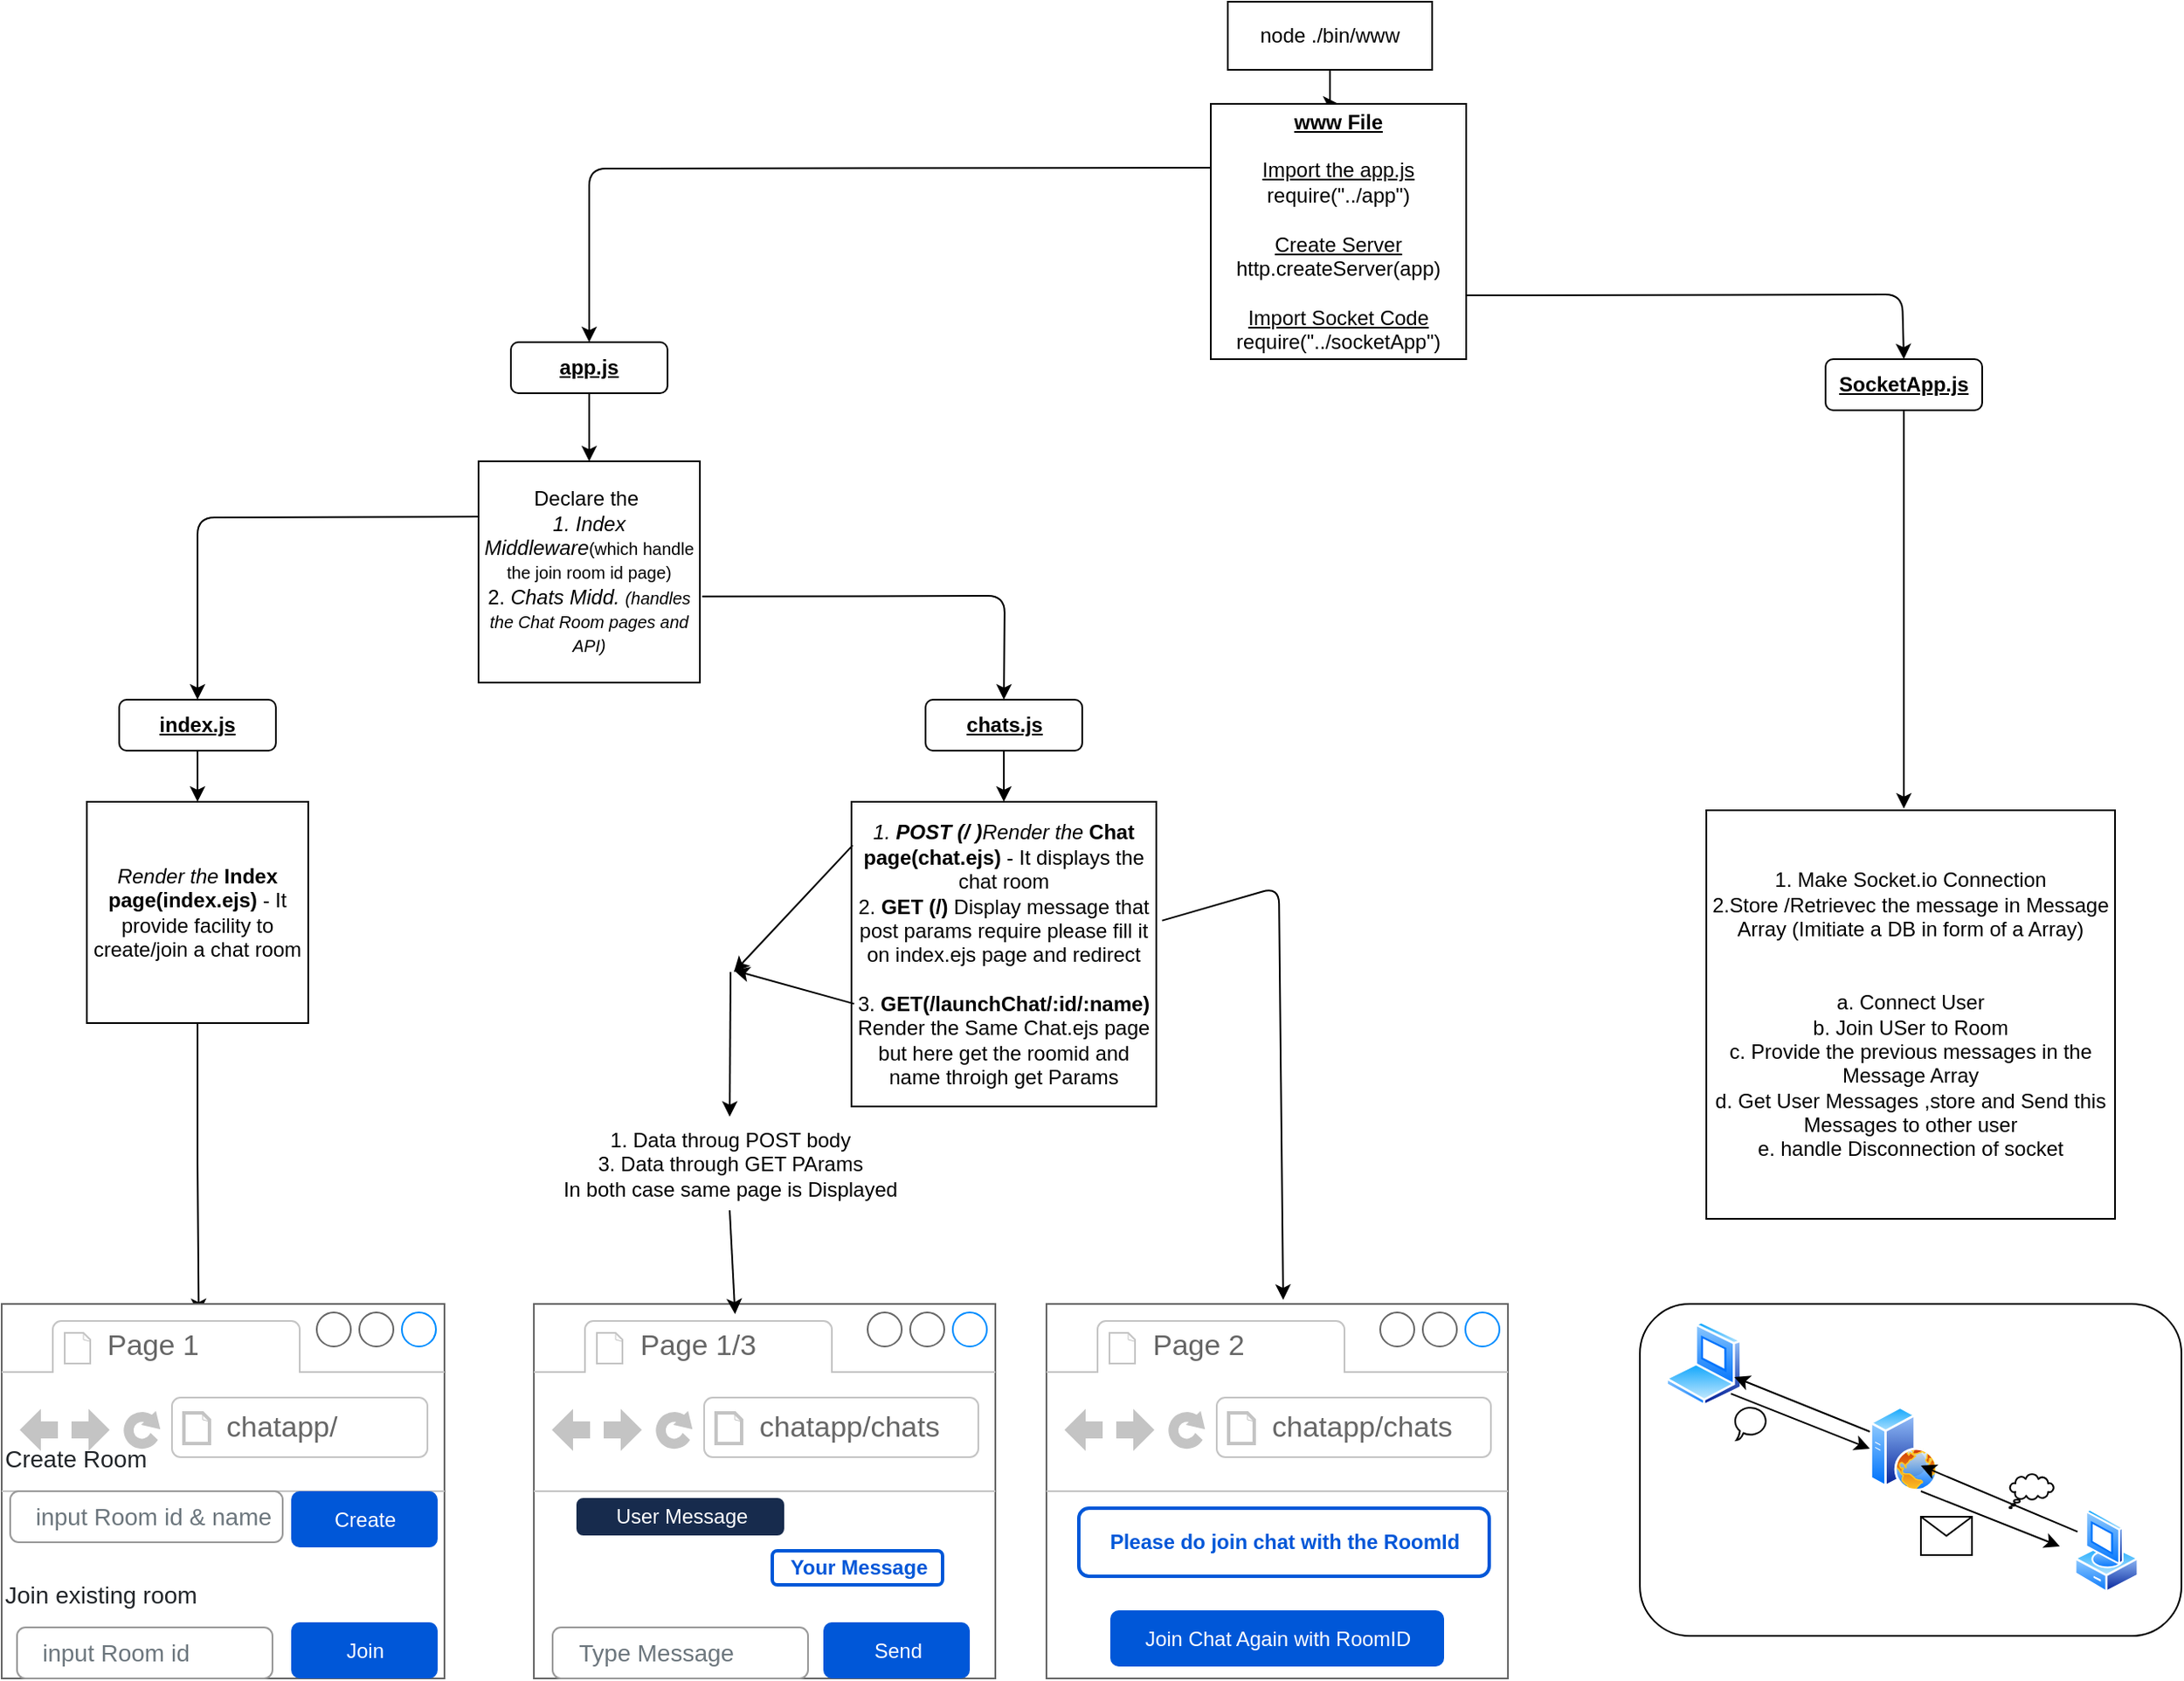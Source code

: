 <mxfile version="14.6.6" type="device"><diagram id="C1rQftQVvIcuRzqOdbeM" name="Page-1"><mxGraphModel dx="5002" dy="2320" grid="1" gridSize="10" guides="1" tooltips="1" connect="1" arrows="1" fold="1" page="1" pageScale="1" pageWidth="850" pageHeight="1100" math="0" shadow="0"><root><mxCell id="0"/><mxCell id="1" parent="0"/><mxCell id="ckV2YF3oDGKMUXoVHQ5s-83" style="edgeStyle=orthogonalEdgeStyle;rounded=0;orthogonalLoop=1;jettySize=auto;html=1;entryX=0.5;entryY=0;entryDx=0;entryDy=0;" edge="1" parent="1" source="ckV2YF3oDGKMUXoVHQ5s-1" target="ckV2YF3oDGKMUXoVHQ5s-2"><mxGeometry relative="1" as="geometry"/></mxCell><mxCell id="ckV2YF3oDGKMUXoVHQ5s-1" value="node&amp;nbsp;./bin/www" style="rounded=0;whiteSpace=wrap;html=1;" vertex="1" parent="1"><mxGeometry x="-110" y="30" width="120" height="40" as="geometry"/></mxCell><mxCell id="ckV2YF3oDGKMUXoVHQ5s-2" value="&lt;u&gt;&lt;b&gt;www File&lt;br&gt;&lt;br&gt;&lt;/b&gt;Import the app.js&lt;/u&gt;&lt;br&gt;require(&quot;../app&quot;)&lt;br&gt;&lt;br&gt;&lt;u&gt;Create Server&lt;/u&gt;&lt;br&gt;http.createServer(app)&lt;br&gt;&lt;br&gt;&lt;u&gt;Import Socket Code&lt;/u&gt;&lt;br&gt;require(&quot;../socketApp&quot;)" style="whiteSpace=wrap;html=1;aspect=fixed;" vertex="1" parent="1"><mxGeometry x="-120" y="90" width="150" height="150" as="geometry"/></mxCell><mxCell id="ckV2YF3oDGKMUXoVHQ5s-3" value="Declare the&amp;nbsp;&lt;br&gt;&lt;i&gt;1. Index Middleware&lt;/i&gt;&lt;font style=&quot;font-size: 10px&quot;&gt;(which handle the join room id page)&lt;/font&gt;&lt;br&gt;2. &lt;i&gt;Chats Midd. &lt;font style=&quot;font-size: 10px&quot;&gt;(handles the Chat Room pages and API)&lt;/font&gt;&lt;/i&gt;" style="whiteSpace=wrap;html=1;aspect=fixed;" vertex="1" parent="1"><mxGeometry x="-550" y="300" width="130" height="130" as="geometry"/></mxCell><mxCell id="ckV2YF3oDGKMUXoVHQ5s-79" style="edgeStyle=orthogonalEdgeStyle;rounded=0;orthogonalLoop=1;jettySize=auto;html=1;entryX=0.5;entryY=0;entryDx=0;entryDy=0;" edge="1" parent="1" source="ckV2YF3oDGKMUXoVHQ5s-4" target="ckV2YF3oDGKMUXoVHQ5s-3"><mxGeometry relative="1" as="geometry"/></mxCell><mxCell id="ckV2YF3oDGKMUXoVHQ5s-4" value="&lt;b&gt;&lt;u&gt;app.js&lt;/u&gt;&lt;/b&gt;" style="rounded=1;whiteSpace=wrap;html=1;" vertex="1" parent="1"><mxGeometry x="-531" y="230" width="92" height="30" as="geometry"/></mxCell><mxCell id="ckV2YF3oDGKMUXoVHQ5s-80" style="edgeStyle=orthogonalEdgeStyle;rounded=0;orthogonalLoop=1;jettySize=auto;html=1;entryX=0.5;entryY=0;entryDx=0;entryDy=0;" edge="1" parent="1" source="ckV2YF3oDGKMUXoVHQ5s-6" target="ckV2YF3oDGKMUXoVHQ5s-7"><mxGeometry relative="1" as="geometry"/></mxCell><mxCell id="ckV2YF3oDGKMUXoVHQ5s-6" value="&lt;b&gt;&lt;u&gt;index.js&lt;/u&gt;&lt;/b&gt;" style="rounded=1;whiteSpace=wrap;html=1;" vertex="1" parent="1"><mxGeometry x="-761" y="440" width="92" height="30" as="geometry"/></mxCell><mxCell id="ckV2YF3oDGKMUXoVHQ5s-81" style="edgeStyle=orthogonalEdgeStyle;rounded=0;orthogonalLoop=1;jettySize=auto;html=1;entryX=0.452;entryY=0.027;entryDx=0;entryDy=0;entryPerimeter=0;" edge="1" parent="1" source="ckV2YF3oDGKMUXoVHQ5s-7" target="ckV2YF3oDGKMUXoVHQ5s-8"><mxGeometry relative="1" as="geometry"/></mxCell><mxCell id="ckV2YF3oDGKMUXoVHQ5s-7" value="&lt;i&gt;Render the&lt;/i&gt;&lt;b&gt; Index page(index.ejs)&lt;/b&gt; - It provide facility to create/join a chat room" style="whiteSpace=wrap;html=1;aspect=fixed;" vertex="1" parent="1"><mxGeometry x="-780" y="500" width="130" height="130" as="geometry"/></mxCell><mxCell id="ckV2YF3oDGKMUXoVHQ5s-8" value="" style="strokeWidth=1;shadow=0;dashed=0;align=center;html=1;shape=mxgraph.mockup.containers.browserWindow;rSize=0;strokeColor=#666666;strokeColor2=#008cff;strokeColor3=#c4c4c4;mainText=,;recursiveResize=0;" vertex="1" parent="1"><mxGeometry x="-830" y="795" width="256" height="220" as="geometry"/></mxCell><mxCell id="ckV2YF3oDGKMUXoVHQ5s-9" value="Page 1" style="strokeWidth=1;shadow=0;dashed=0;align=center;html=1;shape=mxgraph.mockup.containers.anchor;fontSize=17;fontColor=#666666;align=left;" vertex="1" parent="ckV2YF3oDGKMUXoVHQ5s-8"><mxGeometry x="60" y="12" width="110" height="26" as="geometry"/></mxCell><mxCell id="ckV2YF3oDGKMUXoVHQ5s-10" value="chatapp/" style="strokeWidth=1;shadow=0;dashed=0;align=center;html=1;shape=mxgraph.mockup.containers.anchor;rSize=0;fontSize=17;fontColor=#666666;align=left;" vertex="1" parent="ckV2YF3oDGKMUXoVHQ5s-8"><mxGeometry x="130" y="60" width="110" height="26" as="geometry"/></mxCell><mxCell id="ckV2YF3oDGKMUXoVHQ5s-15" value="Create" style="rounded=1;fillColor=#0057D8;align=center;strokeColor=none;html=1;fontColor=#ffffff;fontSize=12" vertex="1" parent="ckV2YF3oDGKMUXoVHQ5s-8"><mxGeometry x="170" y="110" width="86" height="33" as="geometry"/></mxCell><mxCell id="ckV2YF3oDGKMUXoVHQ5s-21" value="Join" style="rounded=1;fillColor=#0057D8;align=center;strokeColor=none;html=1;fontColor=#ffffff;fontSize=12" vertex="1" parent="ckV2YF3oDGKMUXoVHQ5s-8"><mxGeometry x="170" y="187" width="86" height="33" as="geometry"/></mxCell><mxCell id="ckV2YF3oDGKMUXoVHQ5s-11" value="Create Room" style="fillColor=none;strokeColor=none;align=left;fontSize=14;fontColor=#212529;" vertex="1" parent="1"><mxGeometry x="-830" y="865" width="100" height="40" as="geometry"/></mxCell><mxCell id="ckV2YF3oDGKMUXoVHQ5s-12" value="input Room id &amp;amp; name" style="html=1;shadow=0;dashed=0;shape=mxgraph.bootstrap.rrect;rSize=5;fillColor=none;strokeColor=#999999;align=left;spacing=15;fontSize=14;fontColor=#6C767D;" vertex="1" parent="1"><mxGeometry width="160" height="30" relative="1" as="geometry"><mxPoint x="-825" y="905" as="offset"/></mxGeometry></mxCell><mxCell id="ckV2YF3oDGKMUXoVHQ5s-13" value="Join existing room" style="fillColor=none;strokeColor=none;align=left;fontSize=14;fontColor=#212529;" vertex="1" parent="1"><mxGeometry width="260" height="40" relative="1" as="geometry"><mxPoint x="-830" y="945" as="offset"/></mxGeometry></mxCell><mxCell id="ckV2YF3oDGKMUXoVHQ5s-14" value="input Room id" style="html=1;shadow=0;dashed=0;shape=mxgraph.bootstrap.rrect;rSize=5;fillColor=none;strokeColor=#999999;align=left;spacing=15;fontSize=14;fontColor=#6C767D;" vertex="1" parent="1"><mxGeometry width="150" height="30" relative="1" as="geometry"><mxPoint x="-821" y="985" as="offset"/></mxGeometry></mxCell><mxCell id="ckV2YF3oDGKMUXoVHQ5s-82" style="edgeStyle=orthogonalEdgeStyle;rounded=0;orthogonalLoop=1;jettySize=auto;html=1;" edge="1" parent="1" source="ckV2YF3oDGKMUXoVHQ5s-23" target="ckV2YF3oDGKMUXoVHQ5s-24"><mxGeometry relative="1" as="geometry"/></mxCell><mxCell id="ckV2YF3oDGKMUXoVHQ5s-97" style="edgeStyle=orthogonalEdgeStyle;rounded=0;orthogonalLoop=1;jettySize=auto;html=1;exitX=0.5;exitY=1;exitDx=0;exitDy=0;" edge="1" parent="1" source="ckV2YF3oDGKMUXoVHQ5s-23"><mxGeometry relative="1" as="geometry"><mxPoint x="-241.667" y="460" as="targetPoint"/></mxGeometry></mxCell><mxCell id="ckV2YF3oDGKMUXoVHQ5s-23" value="&lt;b&gt;&lt;u&gt;chats.js&lt;/u&gt;&lt;/b&gt;" style="rounded=1;whiteSpace=wrap;html=1;" vertex="1" parent="1"><mxGeometry x="-287.5" y="440" width="92" height="30" as="geometry"/></mxCell><mxCell id="ckV2YF3oDGKMUXoVHQ5s-24" value="&lt;i&gt;1. &lt;b&gt;POST (/ )&lt;/b&gt;Render the&lt;/i&gt;&lt;b&gt; Chat page(chat.ejs)&lt;/b&gt; - It displays the chat room&lt;br&gt;2.&lt;b&gt; GET (/)&lt;/b&gt; Display message that post params require please fill it on index.ejs page and redirect&lt;br&gt;&lt;br&gt;3. &lt;b&gt;GET(/launchChat/:id/:name)&lt;/b&gt;&lt;br&gt;Render the Same Chat.ejs page but here get the roomid and name throigh get Params&lt;br&gt;" style="whiteSpace=wrap;html=1;aspect=fixed;" vertex="1" parent="1"><mxGeometry x="-331" y="500" width="179" height="179" as="geometry"/></mxCell><mxCell id="ckV2YF3oDGKMUXoVHQ5s-30" value="" style="strokeWidth=1;shadow=0;dashed=0;align=center;html=1;shape=mxgraph.mockup.containers.browserWindow;rSize=0;strokeColor=#666666;strokeColor2=#008cff;strokeColor3=#c4c4c4;mainText=,;recursiveResize=0;" vertex="1" parent="1"><mxGeometry x="-517.5" y="795" width="271" height="220" as="geometry"/></mxCell><mxCell id="ckV2YF3oDGKMUXoVHQ5s-31" value="Page 1/3" style="strokeWidth=1;shadow=0;dashed=0;align=center;html=1;shape=mxgraph.mockup.containers.anchor;fontSize=17;fontColor=#666666;align=left;" vertex="1" parent="ckV2YF3oDGKMUXoVHQ5s-30"><mxGeometry x="60" y="12" width="110" height="26" as="geometry"/></mxCell><mxCell id="ckV2YF3oDGKMUXoVHQ5s-32" value="chatapp/chats" style="strokeWidth=1;shadow=0;dashed=0;align=center;html=1;shape=mxgraph.mockup.containers.anchor;rSize=0;fontSize=17;fontColor=#666666;align=left;" vertex="1" parent="ckV2YF3oDGKMUXoVHQ5s-30"><mxGeometry x="130" y="60" width="110" height="26" as="geometry"/></mxCell><mxCell id="ckV2YF3oDGKMUXoVHQ5s-34" value="&lt;span style=&quot;color: rgba(0 , 0 , 0 , 0) ; font-family: monospace ; font-size: 0px&quot;&gt;%3CmxGraphModel%3E%3Croot%3E%3CmxCell%20id%3D%220%22%2F%3E%3CmxCell%20id%3D%221%22%20parent%3D%220%22%2F%3E%3CmxCell%20id%3D%222%22%20value%3D%22%22%20style%3D%22strokeWidth%3D1%3Bshadow%3D0%3Bdashed%3D0%3Balign%3Dcenter%3Bhtml%3D1%3Bshape%3Dmxgraph.mockup.containers.browserWindow%3BrSize%3D0%3BstrokeColor%3D%23666666%3BstrokeColor2%3D%23008cff%3BstrokeColor3%3D%23c4c4c4%3BmainText%3D%2C%3BrecursiveResize%3D0%3B%22%20vertex%3D%221%22%20parent%3D%221%22%3E%3CmxGeometry%20x%3D%22-100%22%20y%3D%22780%22%20width%3D%22271%22%20height%3D%22220%22%20as%3D%22geometry%22%2F%3E%3C%2FmxCell%3E%3CmxCell%20id%3D%223%22%20value%3D%22Page%201%2F3%22%20style%3D%22strokeWidth%3D1%3Bshadow%3D0%3Bdashed%3D0%3Balign%3Dcenter%3Bhtml%3D1%3Bshape%3Dmxgraph.mockup.containers.anchor%3BfontSize%3D17%3BfontColor%3D%23666666%3Balign%3Dleft%3B%22%20vertex%3D%221%22%20parent%3D%222%22%3E%3CmxGeometry%20x%3D%2260%22%20y%3D%2212%22%20width%3D%22110%22%20height%3D%2226%22%20as%3D%22geometry%22%2F%3E%3C%2FmxCell%3E%3CmxCell%20id%3D%224%22%20value%3D%22chatapp%2Fchats%22%20style%3D%22strokeWidth%3D1%3Bshadow%3D0%3Bdashed%3D0%3Balign%3Dcenter%3Bhtml%3D1%3Bshape%3Dmxgraph.mockup.containers.anchor%3BrSize%3D0%3BfontSize%3D17%3BfontColor%3D%23666666%3Balign%3Dleft%3B%22%20vertex%3D%221%22%20parent%3D%222%22%3E%3CmxGeometry%20x%3D%22130%22%20y%3D%2260%22%20width%3D%22110%22%20height%3D%2226%22%20as%3D%22geometry%22%2F%3E%3C%2FmxCell%3E%3CmxCell%20id%3D%225%22%20value%3D%22Send%22%20style%3D%22rounded%3D1%3BfillColor%3D%230057D8%3Balign%3Dcenter%3BstrokeColor%3Dnone%3Bhtml%3D1%3BfontColor%3D%23ffffff%3BfontSize%3D12%22%20vertex%3D%221%22%20parent%3D%222%22%3E%3CmxGeometry%20x%3D%22170%22%20y%3D%22187%22%20width%3D%2286%22%20height%3D%2233%22%20as%3D%22geometry%22%2F%3E%3C%2FmxCell%3E%3CmxCell%20id%3D%226%22%20value%3D%22Type%20Message%22%20style%3D%22html%3D1%3Bshadow%3D0%3Bdashed%3D0%3Bshape%3Dmxgraph.bootstrap.rrect%3BrSize%3D5%3BfillColor%3Dnone%3BstrokeColor%3D%23999999%3Balign%3Dleft%3Bspacing%3D15%3BfontSize%3D14%3BfontColor%3D%236C767D%3B%22%20vertex%3D%221%22%20parent%3D%222%22%3E%3CmxGeometry%20x%3D%2211%22%20y%3D%22190%22%20width%3D%22150%22%20height%3D%2230%22%20as%3D%22geometry%22%2F%3E%3C%2FmxCell%3E%3CmxCell%20id%3D%227%22%20value%3D%22User%20Message%22%20style%3D%22dashed%3D0%3Bhtml%3D1%3Brounded%3D1%3BfillColor%3D%23172B4D%3BstrokeColor%3D%23172B4D%3BfontSize%3D12%3Balign%3Dcenter%3BfontStyle%3D0%3BstrokeWidth%3D2%3BfontColor%3D%23ffffff%22%20vertex%3D%221%22%20parent%3D%222%22%3E%3CmxGeometry%20x%3D%2226%22%20y%3D%22115%22%20width%3D%22120%22%20height%3D%2220%22%20as%3D%22geometry%22%2F%3E%3C%2FmxCell%3E%3CmxCell%20id%3D%228%22%20value%3D%22Your%20Message%22%20style%3D%22dashed%3D0%3Bhtml%3D1%3Brounded%3D1%3BstrokeColor%3D%230057D8%3BfontSize%3D12%3Balign%3Dcenter%3BfontStyle%3D1%3BstrokeWidth%3D2%3BfontColor%3D%230057D8%22%20vertex%3D%221%22%20parent%3D%222%22%3E%3CmxGeometry%20x%3D%22140%22%20y%3D%22145%22%20width%3D%22100%22%20height%3D%2220%22%20as%3D%22geometry%22%2F%3E%3C%2FmxCell%3E%3C%2Froot%3E%3C%2FmxGraphModel%3E&lt;/span&gt;Send" style="rounded=1;fillColor=#0057D8;align=center;strokeColor=none;html=1;fontColor=#ffffff;fontSize=12" vertex="1" parent="ckV2YF3oDGKMUXoVHQ5s-30"><mxGeometry x="170" y="187" width="86" height="33" as="geometry"/></mxCell><mxCell id="ckV2YF3oDGKMUXoVHQ5s-38" value="Type Message" style="html=1;shadow=0;dashed=0;shape=mxgraph.bootstrap.rrect;rSize=5;fillColor=none;strokeColor=#999999;align=left;spacing=15;fontSize=14;fontColor=#6C767D;" vertex="1" parent="ckV2YF3oDGKMUXoVHQ5s-30"><mxGeometry x="11" y="190" width="150" height="30" as="geometry"/></mxCell><mxCell id="ckV2YF3oDGKMUXoVHQ5s-39" value="User Message" style="dashed=0;html=1;rounded=1;fillColor=#172B4D;strokeColor=#172B4D;fontSize=12;align=center;fontStyle=0;strokeWidth=2;fontColor=#ffffff" vertex="1" parent="ckV2YF3oDGKMUXoVHQ5s-30"><mxGeometry x="26" y="115" width="120" height="20" as="geometry"/></mxCell><mxCell id="ckV2YF3oDGKMUXoVHQ5s-40" value="Your Message" style="dashed=0;html=1;rounded=1;strokeColor=#0057D8;fontSize=12;align=center;fontStyle=1;strokeWidth=2;fontColor=#0057D8" vertex="1" parent="ckV2YF3oDGKMUXoVHQ5s-30"><mxGeometry x="140" y="145" width="100" height="20" as="geometry"/></mxCell><mxCell id="ckV2YF3oDGKMUXoVHQ5s-41" value="" style="strokeWidth=1;shadow=0;dashed=0;align=center;html=1;shape=mxgraph.mockup.containers.browserWindow;rSize=0;strokeColor=#666666;strokeColor2=#008cff;strokeColor3=#c4c4c4;mainText=,;recursiveResize=0;" vertex="1" parent="1"><mxGeometry x="-216.5" y="795" width="271" height="220" as="geometry"/></mxCell><mxCell id="ckV2YF3oDGKMUXoVHQ5s-42" value="Page 2" style="strokeWidth=1;shadow=0;dashed=0;align=center;html=1;shape=mxgraph.mockup.containers.anchor;fontSize=17;fontColor=#666666;align=left;" vertex="1" parent="ckV2YF3oDGKMUXoVHQ5s-41"><mxGeometry x="60" y="12" width="110" height="26" as="geometry"/></mxCell><mxCell id="ckV2YF3oDGKMUXoVHQ5s-43" value="chatapp/chats" style="strokeWidth=1;shadow=0;dashed=0;align=center;html=1;shape=mxgraph.mockup.containers.anchor;rSize=0;fontSize=17;fontColor=#666666;align=left;" vertex="1" parent="ckV2YF3oDGKMUXoVHQ5s-41"><mxGeometry x="130" y="60" width="110" height="26" as="geometry"/></mxCell><mxCell id="ckV2YF3oDGKMUXoVHQ5s-47" value="Please do join chat with the RoomId" style="dashed=0;html=1;rounded=1;strokeColor=#0057D8;fontSize=12;align=center;fontStyle=1;strokeWidth=2;fontColor=#0057D8" vertex="1" parent="ckV2YF3oDGKMUXoVHQ5s-41"><mxGeometry x="19" y="120" width="241" height="40" as="geometry"/></mxCell><mxCell id="ckV2YF3oDGKMUXoVHQ5s-59" value="Join Chat Again with RoomID" style="rounded=1;fillColor=#0057D8;align=center;strokeColor=none;html=1;fontColor=#ffffff;fontSize=12" vertex="1" parent="ckV2YF3oDGKMUXoVHQ5s-41"><mxGeometry x="37.5" y="180" width="196" height="33" as="geometry"/></mxCell><mxCell id="ckV2YF3oDGKMUXoVHQ5s-60" value="1. Data throug POST body&lt;br&gt;3. Data through GET PArams&lt;br&gt;In both case same page is Displayed" style="text;html=1;strokeColor=none;fillColor=none;align=center;verticalAlign=middle;whiteSpace=wrap;rounded=0;" vertex="1" parent="1"><mxGeometry x="-517.5" y="685" width="230" height="55" as="geometry"/></mxCell><mxCell id="ckV2YF3oDGKMUXoVHQ5s-84" style="edgeStyle=orthogonalEdgeStyle;rounded=0;orthogonalLoop=1;jettySize=auto;html=1;" edge="1" parent="1" source="ckV2YF3oDGKMUXoVHQ5s-61"><mxGeometry relative="1" as="geometry"><mxPoint x="287" y="504" as="targetPoint"/><Array as="points"><mxPoint x="287" y="504"/></Array></mxGeometry></mxCell><mxCell id="ckV2YF3oDGKMUXoVHQ5s-61" value="&lt;b&gt;&lt;u&gt;SocketApp.js&lt;/u&gt;&lt;/b&gt;" style="rounded=1;whiteSpace=wrap;html=1;" vertex="1" parent="1"><mxGeometry x="241" y="240" width="92" height="30" as="geometry"/></mxCell><mxCell id="ckV2YF3oDGKMUXoVHQ5s-62" value="1. Make Socket.io Connection&lt;br&gt;2.Store /Retrievec the message in Message Array (Imitiate a DB in form of a Array)&lt;br&gt;&lt;br&gt;&lt;br&gt;a. Connect User&lt;br&gt;b. Join USer to Room&lt;br&gt;c. Provide the previous messages in the Message Array&lt;br&gt;d. Get User Messages ,store and Send this Messages to other user&lt;br&gt;e. handle Disconnection of socket" style="whiteSpace=wrap;html=1;aspect=fixed;" vertex="1" parent="1"><mxGeometry x="171" y="505" width="240" height="240" as="geometry"/></mxCell><mxCell id="ckV2YF3oDGKMUXoVHQ5s-63" value="" style="aspect=fixed;perimeter=ellipsePerimeter;html=1;align=center;shadow=0;dashed=0;spacingTop=3;image;image=img/lib/active_directory/laptop_client.svg;" vertex="1" parent="1"><mxGeometry x="147" y="805" width="45" height="50" as="geometry"/></mxCell><mxCell id="ckV2YF3oDGKMUXoVHQ5s-64" value="" style="aspect=fixed;perimeter=ellipsePerimeter;html=1;align=center;shadow=0;dashed=0;spacingTop=3;image;image=img/lib/active_directory/vista_client.svg;" vertex="1" parent="1"><mxGeometry x="387" y="915" width="38" height="50" as="geometry"/></mxCell><mxCell id="ckV2YF3oDGKMUXoVHQ5s-67" value="" style="aspect=fixed;perimeter=ellipsePerimeter;html=1;align=center;shadow=0;dashed=0;spacingTop=3;image;image=img/lib/active_directory/web_server.svg;" vertex="1" parent="1"><mxGeometry x="267" y="855" width="40" height="50" as="geometry"/></mxCell><mxCell id="ckV2YF3oDGKMUXoVHQ5s-68" value="" style="whiteSpace=wrap;html=1;shape=mxgraph.basic.oval_callout" vertex="1" parent="1"><mxGeometry x="187" y="855" width="20" height="20" as="geometry"/></mxCell><mxCell id="ckV2YF3oDGKMUXoVHQ5s-69" value="" style="shape=message;html=1;whiteSpace=wrap;html=1;outlineConnect=0;" vertex="1" parent="1"><mxGeometry x="297" y="920" width="30" height="22.5" as="geometry"/></mxCell><mxCell id="ckV2YF3oDGKMUXoVHQ5s-70" value="" style="whiteSpace=wrap;html=1;shape=mxgraph.basic.cloud_callout" vertex="1" parent="1"><mxGeometry x="349" y="895" width="26" height="20" as="geometry"/></mxCell><mxCell id="ckV2YF3oDGKMUXoVHQ5s-71" value="" style="shape=image;html=1;verticalAlign=top;verticalLabelPosition=bottom;labelBackgroundColor=#ffffff;imageAspect=0;aspect=fixed;image=https://cdn4.iconfinder.com/data/icons/glyphs/24/icons_email-128.png" vertex="1" parent="1"><mxGeometry x="227" y="832.5" width="25" height="25" as="geometry"/></mxCell><mxCell id="ckV2YF3oDGKMUXoVHQ5s-72" value="" style="endArrow=classic;html=1;exitX=1;exitY=1;exitDx=0;exitDy=0;entryX=0;entryY=0.5;entryDx=0;entryDy=0;" edge="1" parent="1" source="ckV2YF3oDGKMUXoVHQ5s-63" target="ckV2YF3oDGKMUXoVHQ5s-67"><mxGeometry width="50" height="50" relative="1" as="geometry"><mxPoint x="407" y="940" as="sourcePoint"/><mxPoint x="457" y="890" as="targetPoint"/></mxGeometry></mxCell><mxCell id="ckV2YF3oDGKMUXoVHQ5s-73" value="" style="endArrow=classic;html=1;exitX=1;exitY=1;exitDx=0;exitDy=0;entryX=0;entryY=0.5;entryDx=0;entryDy=0;" edge="1" parent="1"><mxGeometry width="50" height="50" relative="1" as="geometry"><mxPoint x="297.002" y="905.001" as="sourcePoint"/><mxPoint x="378.55" y="937.37" as="targetPoint"/></mxGeometry></mxCell><mxCell id="ckV2YF3oDGKMUXoVHQ5s-74" value="" style="endArrow=classic;html=1;exitX=0;exitY=0.25;exitDx=0;exitDy=0;" edge="1" parent="1" source="ckV2YF3oDGKMUXoVHQ5s-64"><mxGeometry width="50" height="50" relative="1" as="geometry"><mxPoint x="307.002" y="915.001" as="sourcePoint"/><mxPoint x="297" y="890" as="targetPoint"/></mxGeometry></mxCell><mxCell id="ckV2YF3oDGKMUXoVHQ5s-78" value="" style="endArrow=classic;html=1;" edge="1" parent="1"><mxGeometry width="50" height="50" relative="1" as="geometry"><mxPoint x="267" y="870" as="sourcePoint"/><mxPoint x="187.47" y="838" as="targetPoint"/></mxGeometry></mxCell><mxCell id="ckV2YF3oDGKMUXoVHQ5s-85" value="" style="rounded=1;whiteSpace=wrap;html=1;fillColor=none;" vertex="1" parent="1"><mxGeometry x="132" y="795" width="318" height="195" as="geometry"/></mxCell><mxCell id="ckV2YF3oDGKMUXoVHQ5s-86" value="" style="endArrow=classic;html=1;entryX=0.5;entryY=0;entryDx=0;entryDy=0;exitX=0;exitY=0.25;exitDx=0;exitDy=0;" edge="1" parent="1" source="ckV2YF3oDGKMUXoVHQ5s-3" target="ckV2YF3oDGKMUXoVHQ5s-6"><mxGeometry width="50" height="50" relative="1" as="geometry"><mxPoint x="-80" y="430" as="sourcePoint"/><mxPoint x="-30" y="380" as="targetPoint"/><Array as="points"><mxPoint x="-715" y="333"/></Array></mxGeometry></mxCell><mxCell id="ckV2YF3oDGKMUXoVHQ5s-87" value="" style="endArrow=classic;html=1;exitX=1.01;exitY=0.611;exitDx=0;exitDy=0;exitPerimeter=0;entryX=0.5;entryY=0;entryDx=0;entryDy=0;" edge="1" parent="1" source="ckV2YF3oDGKMUXoVHQ5s-3" target="ckV2YF3oDGKMUXoVHQ5s-23"><mxGeometry width="50" height="50" relative="1" as="geometry"><mxPoint x="-230" y="430" as="sourcePoint"/><mxPoint x="-180" y="380" as="targetPoint"/><Array as="points"><mxPoint x="-241" y="379"/></Array></mxGeometry></mxCell><mxCell id="ckV2YF3oDGKMUXoVHQ5s-89" value="" style="endArrow=classic;html=1;exitX=0.004;exitY=0.143;exitDx=0;exitDy=0;exitPerimeter=0;" edge="1" parent="1" source="ckV2YF3oDGKMUXoVHQ5s-24"><mxGeometry width="50" height="50" relative="1" as="geometry"><mxPoint x="-230" y="670" as="sourcePoint"/><mxPoint x="-400" y="600" as="targetPoint"/></mxGeometry></mxCell><mxCell id="ckV2YF3oDGKMUXoVHQ5s-90" value="" style="endArrow=classic;html=1;exitX=0.009;exitY=0.663;exitDx=0;exitDy=0;exitPerimeter=0;" edge="1" parent="1" source="ckV2YF3oDGKMUXoVHQ5s-24"><mxGeometry width="50" height="50" relative="1" as="geometry"><mxPoint x="-230" y="670" as="sourcePoint"/><mxPoint x="-400" y="599" as="targetPoint"/></mxGeometry></mxCell><mxCell id="ckV2YF3oDGKMUXoVHQ5s-92" value="" style="endArrow=classic;html=1;entryX=0.5;entryY=0;entryDx=0;entryDy=0;" edge="1" parent="1" target="ckV2YF3oDGKMUXoVHQ5s-60"><mxGeometry width="50" height="50" relative="1" as="geometry"><mxPoint x="-402" y="600" as="sourcePoint"/><mxPoint x="-180" y="620" as="targetPoint"/></mxGeometry></mxCell><mxCell id="ckV2YF3oDGKMUXoVHQ5s-93" value="" style="endArrow=classic;html=1;exitX=0.5;exitY=1;exitDx=0;exitDy=0;entryX=0.436;entryY=0.027;entryDx=0;entryDy=0;entryPerimeter=0;" edge="1" parent="1" source="ckV2YF3oDGKMUXoVHQ5s-60" target="ckV2YF3oDGKMUXoVHQ5s-30"><mxGeometry width="50" height="50" relative="1" as="geometry"><mxPoint x="-230" y="900" as="sourcePoint"/><mxPoint x="-180" y="850" as="targetPoint"/></mxGeometry></mxCell><mxCell id="ckV2YF3oDGKMUXoVHQ5s-94" value="" style="endArrow=classic;html=1;entryX=0.513;entryY=-0.011;entryDx=0;entryDy=0;exitX=1.019;exitY=0.39;exitDx=0;exitDy=0;exitPerimeter=0;entryPerimeter=0;" edge="1" parent="1" source="ckV2YF3oDGKMUXoVHQ5s-24" target="ckV2YF3oDGKMUXoVHQ5s-41"><mxGeometry width="50" height="50" relative="1" as="geometry"><mxPoint x="-392" y="610" as="sourcePoint"/><mxPoint x="-392.5" y="695" as="targetPoint"/><Array as="points"><mxPoint x="-80" y="550"/></Array></mxGeometry></mxCell><mxCell id="ckV2YF3oDGKMUXoVHQ5s-95" value="" style="endArrow=classic;html=1;exitX=1;exitY=0.75;exitDx=0;exitDy=0;entryX=0.5;entryY=0;entryDx=0;entryDy=0;" edge="1" parent="1" source="ckV2YF3oDGKMUXoVHQ5s-2" target="ckV2YF3oDGKMUXoVHQ5s-61"><mxGeometry width="50" height="50" relative="1" as="geometry"><mxPoint x="-382" y="620" as="sourcePoint"/><mxPoint x="10" y="350" as="targetPoint"/><Array as="points"><mxPoint x="286" y="202"/></Array></mxGeometry></mxCell><mxCell id="ckV2YF3oDGKMUXoVHQ5s-96" value="" style="endArrow=classic;html=1;exitX=0;exitY=0.25;exitDx=0;exitDy=0;entryX=0.5;entryY=0;entryDx=0;entryDy=0;" edge="1" parent="1" source="ckV2YF3oDGKMUXoVHQ5s-2" target="ckV2YF3oDGKMUXoVHQ5s-4"><mxGeometry width="50" height="50" relative="1" as="geometry"><mxPoint x="170" y="410" as="sourcePoint"/><mxPoint x="220" y="360" as="targetPoint"/><Array as="points"><mxPoint x="-485" y="128"/></Array></mxGeometry></mxCell></root></mxGraphModel></diagram></mxfile>